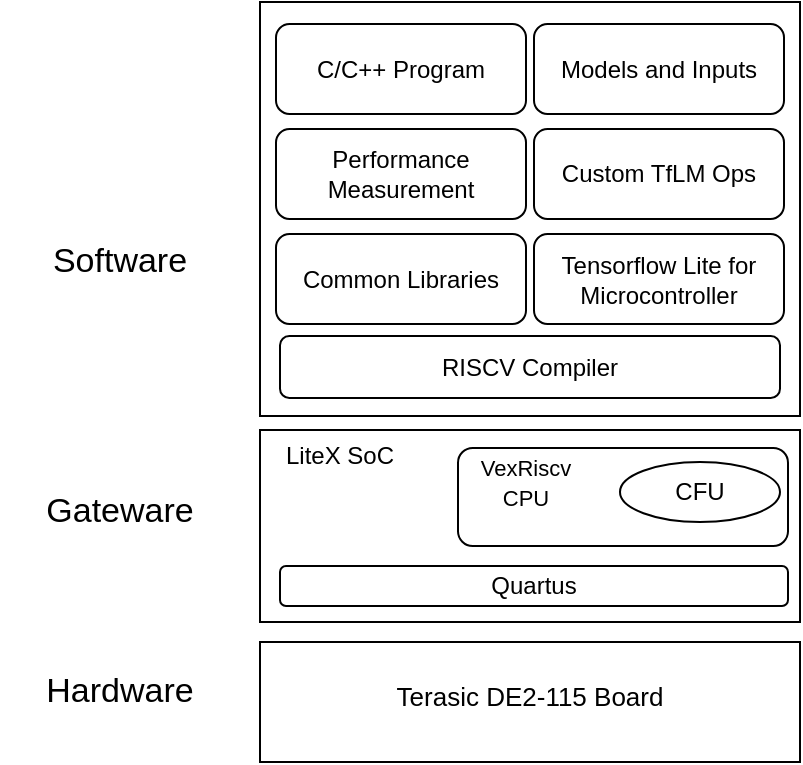 <mxfile version="22.0.4" type="github">
  <diagram name="Page-1" id="HI1YJ3buInjqBCvJgjDs">
    <mxGraphModel dx="614" dy="946" grid="1" gridSize="10" guides="1" tooltips="1" connect="1" arrows="1" fold="1" page="1" pageScale="1" pageWidth="850" pageHeight="1100" math="0" shadow="0">
      <root>
        <mxCell id="0" />
        <mxCell id="1" parent="0" />
        <mxCell id="I18DxEgqCckAB1pVpRdH-3" value="" style="rounded=0;whiteSpace=wrap;html=1;" parent="1" vertex="1">
          <mxGeometry x="280" y="90" width="270" height="207" as="geometry" />
        </mxCell>
        <mxCell id="I18DxEgqCckAB1pVpRdH-4" value="" style="rounded=0;whiteSpace=wrap;html=1;" parent="1" vertex="1">
          <mxGeometry x="280" y="304" width="270" height="96" as="geometry" />
        </mxCell>
        <mxCell id="I18DxEgqCckAB1pVpRdH-5" value="&lt;sup&gt;&lt;font style=&quot;font-size: 13px;&quot;&gt;Terasic DE2-115 Board&lt;/font&gt;&lt;/sup&gt;" style="rounded=0;whiteSpace=wrap;html=1;" parent="1" vertex="1">
          <mxGeometry x="280" y="410" width="270" height="60" as="geometry" />
        </mxCell>
        <mxCell id="I18DxEgqCckAB1pVpRdH-6" value="&lt;font style=&quot;font-size: 17px;&quot;&gt;Software&lt;/font&gt;" style="text;html=1;strokeColor=none;fillColor=none;align=center;verticalAlign=middle;whiteSpace=wrap;rounded=0;" parent="1" vertex="1">
          <mxGeometry x="150" y="205" width="120" height="30" as="geometry" />
        </mxCell>
        <mxCell id="I18DxEgqCckAB1pVpRdH-7" value="&lt;font style=&quot;font-size: 17px;&quot;&gt;Gateware&lt;/font&gt;" style="text;html=1;strokeColor=none;fillColor=none;align=center;verticalAlign=middle;whiteSpace=wrap;rounded=0;" parent="1" vertex="1">
          <mxGeometry x="150" y="330" width="120" height="30" as="geometry" />
        </mxCell>
        <mxCell id="I18DxEgqCckAB1pVpRdH-8" value="&lt;font style=&quot;font-size: 17px;&quot;&gt;Hardware&lt;/font&gt;" style="text;html=1;strokeColor=none;fillColor=none;align=center;verticalAlign=middle;whiteSpace=wrap;rounded=0;" parent="1" vertex="1">
          <mxGeometry x="150" y="420" width="120" height="30" as="geometry" />
        </mxCell>
        <mxCell id="I18DxEgqCckAB1pVpRdH-9" value="LiteX SoC" style="text;html=1;strokeColor=none;fillColor=none;align=center;verticalAlign=middle;whiteSpace=wrap;rounded=0;" parent="1" vertex="1">
          <mxGeometry x="280" y="304" width="80" height="26" as="geometry" />
        </mxCell>
        <mxCell id="I18DxEgqCckAB1pVpRdH-10" value="" style="rounded=1;whiteSpace=wrap;html=1;" parent="1" vertex="1">
          <mxGeometry x="379" y="313" width="165" height="49" as="geometry" />
        </mxCell>
        <mxCell id="I18DxEgqCckAB1pVpRdH-11" value="Quartus" style="rounded=1;whiteSpace=wrap;html=1;" parent="1" vertex="1">
          <mxGeometry x="290" y="372" width="254" height="20" as="geometry" />
        </mxCell>
        <mxCell id="eecW9gSvEmwEg2QaWP26-1" value="&lt;font style=&quot;font-size: 11px;&quot;&gt;VexRiscv&lt;br&gt;CPU&lt;/font&gt;" style="text;html=1;strokeColor=none;fillColor=none;align=center;verticalAlign=middle;whiteSpace=wrap;rounded=0;" vertex="1" parent="1">
          <mxGeometry x="373" y="315" width="80" height="30" as="geometry" />
        </mxCell>
        <mxCell id="eecW9gSvEmwEg2QaWP26-2" value="CFU" style="ellipse;whiteSpace=wrap;html=1;" vertex="1" parent="1">
          <mxGeometry x="460" y="320" width="80" height="30" as="geometry" />
        </mxCell>
        <mxCell id="eecW9gSvEmwEg2QaWP26-3" value="C/C++ Program" style="rounded=1;whiteSpace=wrap;html=1;" vertex="1" parent="1">
          <mxGeometry x="288" y="101" width="125" height="45" as="geometry" />
        </mxCell>
        <mxCell id="eecW9gSvEmwEg2QaWP26-4" value="Performance Measurement" style="rounded=1;whiteSpace=wrap;html=1;" vertex="1" parent="1">
          <mxGeometry x="288" y="153.5" width="125" height="45" as="geometry" />
        </mxCell>
        <mxCell id="eecW9gSvEmwEg2QaWP26-5" value="Common Libraries" style="rounded=1;whiteSpace=wrap;html=1;" vertex="1" parent="1">
          <mxGeometry x="288" y="206" width="125" height="45" as="geometry" />
        </mxCell>
        <mxCell id="eecW9gSvEmwEg2QaWP26-6" value="Tensorflow Lite for Microcontroller" style="rounded=1;whiteSpace=wrap;html=1;" vertex="1" parent="1">
          <mxGeometry x="417" y="206" width="125" height="45" as="geometry" />
        </mxCell>
        <mxCell id="eecW9gSvEmwEg2QaWP26-7" value="Custom TfLM Ops" style="rounded=1;whiteSpace=wrap;html=1;" vertex="1" parent="1">
          <mxGeometry x="417" y="153.5" width="125" height="45" as="geometry" />
        </mxCell>
        <mxCell id="eecW9gSvEmwEg2QaWP26-8" value="Models and Inputs" style="rounded=1;whiteSpace=wrap;html=1;" vertex="1" parent="1">
          <mxGeometry x="417" y="101" width="125" height="45" as="geometry" />
        </mxCell>
        <mxCell id="eecW9gSvEmwEg2QaWP26-9" value="RISCV Compiler" style="rounded=1;whiteSpace=wrap;html=1;" vertex="1" parent="1">
          <mxGeometry x="290" y="257" width="250" height="31" as="geometry" />
        </mxCell>
      </root>
    </mxGraphModel>
  </diagram>
</mxfile>
